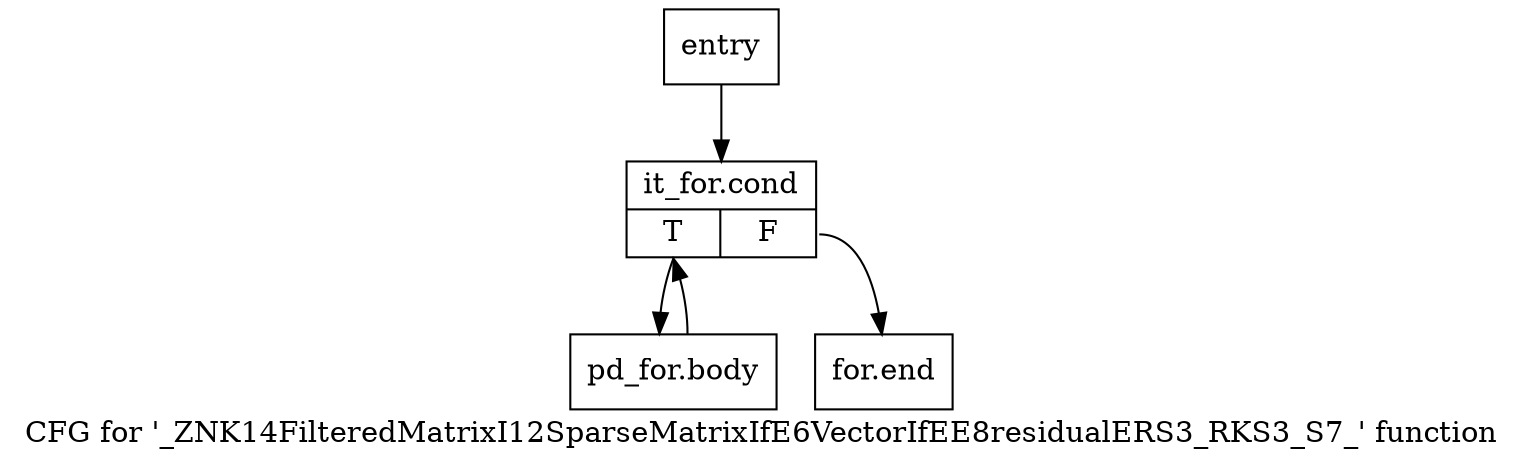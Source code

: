 digraph "CFG for '_ZNK14FilteredMatrixI12SparseMatrixIfE6VectorIfEE8residualERS3_RKS3_S7_' function" {
	label="CFG for '_ZNK14FilteredMatrixI12SparseMatrixIfE6VectorIfEE8residualERS3_RKS3_S7_' function";

	Node0x47b2b80 [shape=record,label="{entry}"];
	Node0x47b2b80 -> Node0x47b2bd0;
	Node0x47b2bd0 [shape=record,label="{it_for.cond|{<s0>T|<s1>F}}"];
	Node0x47b2bd0:s0 -> Node0x47b2c20;
	Node0x47b2bd0:s1 -> Node0x47b2c70;
	Node0x47b2c20 [shape=record,label="{pd_for.body}"];
	Node0x47b2c20 -> Node0x47b2bd0;
	Node0x47b2c70 [shape=record,label="{for.end}"];
}
